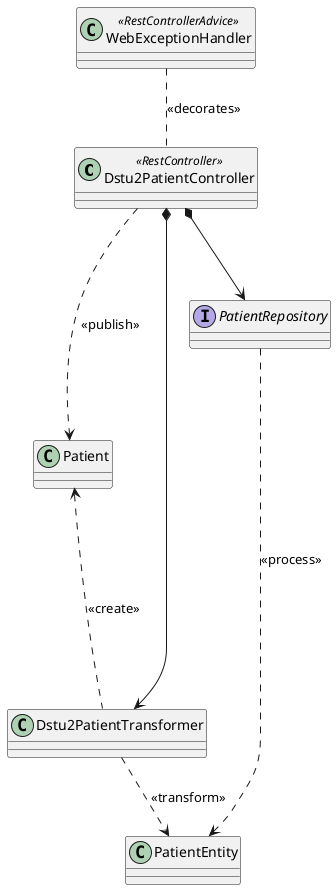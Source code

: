 @startuml
class Dstu2PatientController <<RestController>>
class Dstu2PatientTransformer
class Patient
class PatientEntity
class WebExceptionHandler <<RestControllerAdvice>>
Interface PatientRepository

WebExceptionHandler .. Dstu2PatientController: <<decorates>>
Dstu2PatientController *--> Dstu2PatientTransformer
Dstu2PatientController *--> PatientRepository
Dstu2PatientController ..down..> Patient: <<publish>>
Dstu2PatientTransformer ..up..> Patient: <<create>>
Dstu2PatientTransformer ..> PatientEntity : <<transform>>
PatientRepository ..> PatientEntity : <<process>>
@enduml